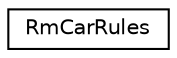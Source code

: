 digraph "Graphical Class Hierarchy"
{
  edge [fontname="Helvetica",fontsize="10",labelfontname="Helvetica",labelfontsize="10"];
  node [fontname="Helvetica",fontsize="10",shape=record];
  rankdir="LR";
  Node1 [label="RmCarRules",height=0.2,width=0.4,color="black", fillcolor="white", style="filled",URL="$struct_rm_car_rules.html"];
}
